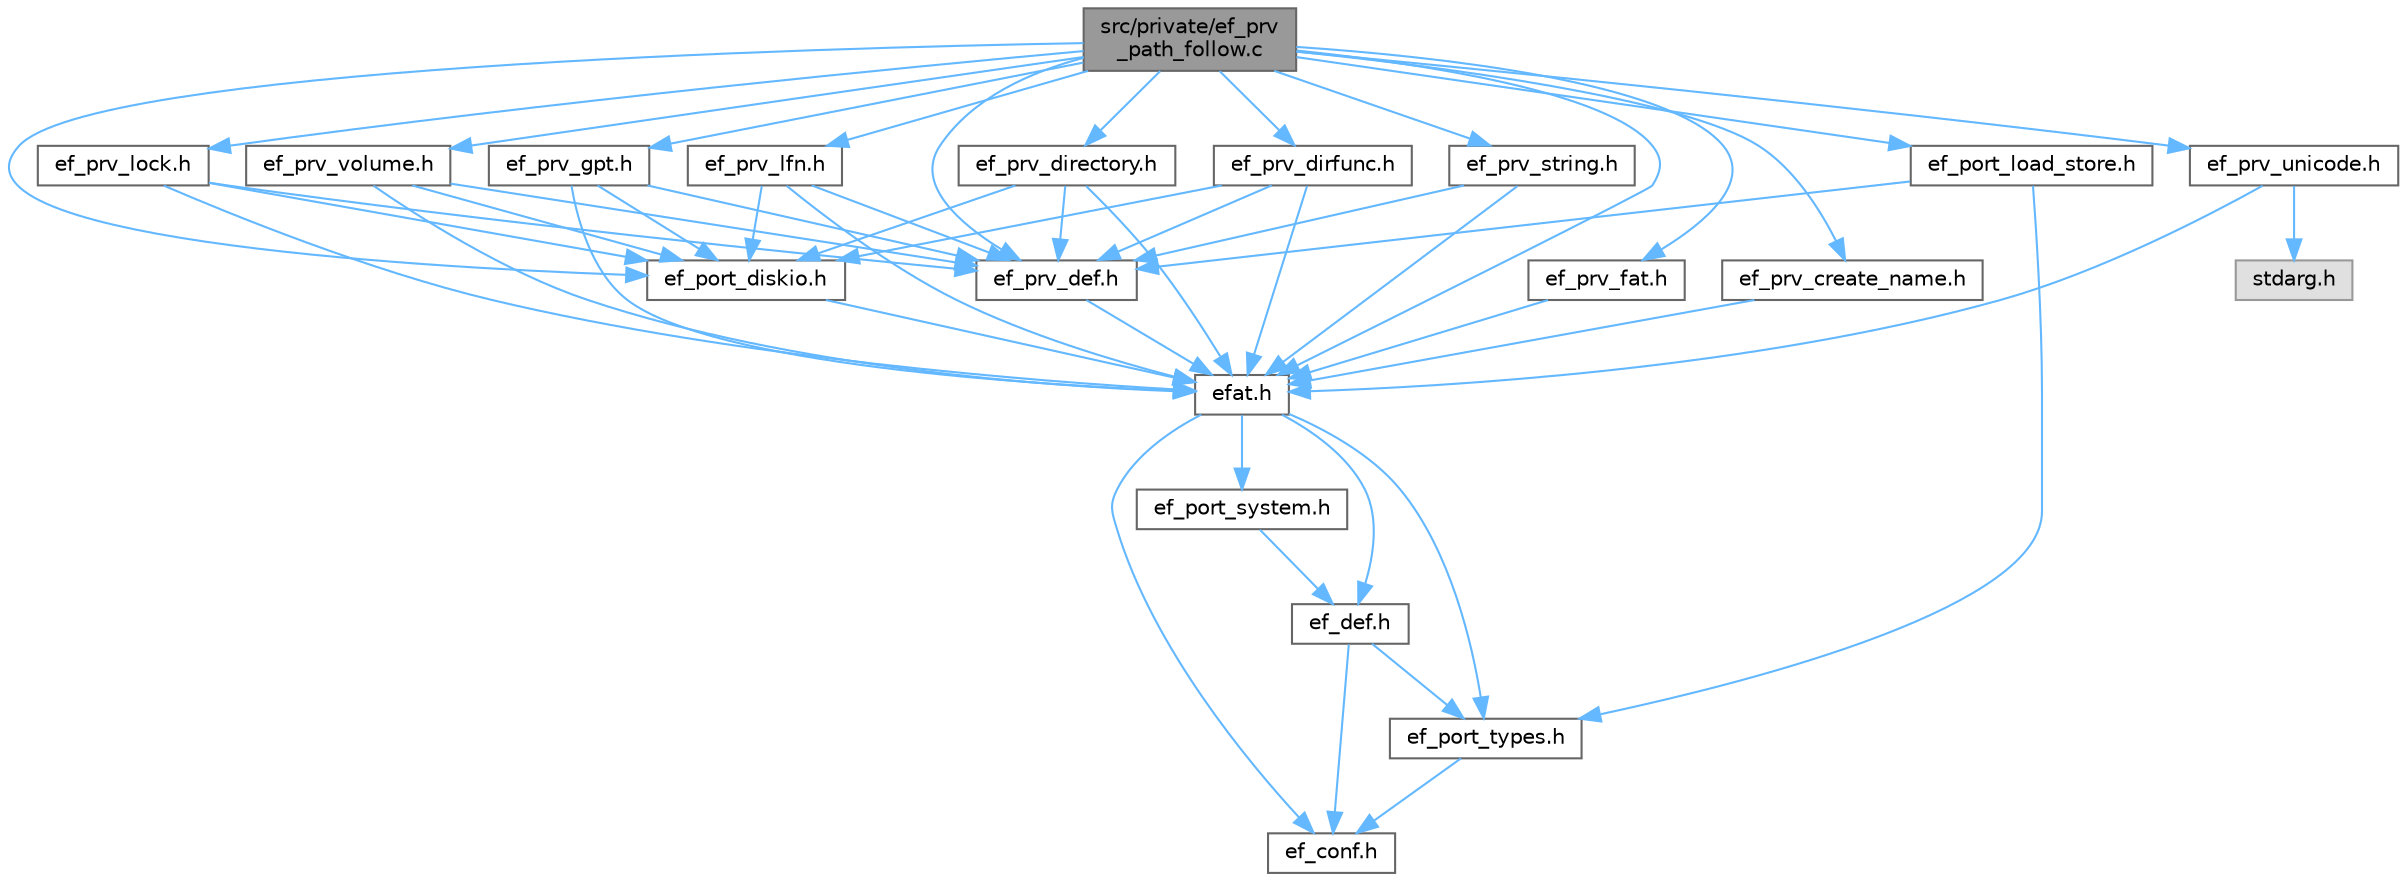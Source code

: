 digraph "src/private/ef_prv_path_follow.c"
{
 // LATEX_PDF_SIZE
  bgcolor="transparent";
  edge [fontname=Helvetica,fontsize=10,labelfontname=Helvetica,labelfontsize=10];
  node [fontname=Helvetica,fontsize=10,shape=box,height=0.2,width=0.4];
  Node1 [id="Node000001",label="src/private/ef_prv\l_path_follow.c",height=0.2,width=0.4,color="gray40", fillcolor="grey60", style="filled", fontcolor="black",tooltip="Code file for functions."];
  Node1 -> Node2 [id="edge1_Node000001_Node000002",color="steelblue1",style="solid",tooltip=" "];
  Node2 [id="Node000002",label="ef_port_load_store.h",height=0.2,width=0.4,color="grey40", fillcolor="white", style="filled",URL="$ef__port__load__store_8h.html",tooltip="Header for portable functions to Load/Store multi-byte words with unaligned access Needed for access ..."];
  Node2 -> Node3 [id="edge2_Node000002_Node000003",color="steelblue1",style="solid",tooltip=" "];
  Node3 [id="Node000003",label="ef_prv_def.h",height=0.2,width=0.4,color="grey40", fillcolor="white", style="filled",URL="$ef__prv__def_8h.html",tooltip="Private definitions."];
  Node3 -> Node4 [id="edge3_Node000003_Node000004",color="steelblue1",style="solid",tooltip=" "];
  Node4 [id="Node000004",label="efat.h",height=0.2,width=0.4,color="grey40", fillcolor="white", style="filled",URL="$efat_8h.html",tooltip="Header file for eFAT module."];
  Node4 -> Node5 [id="edge4_Node000004_Node000005",color="steelblue1",style="solid",tooltip=" "];
  Node5 [id="Node000005",label="ef_def.h",height=0.2,width=0.4,color="grey40", fillcolor="white", style="filled",URL="$ef__def_8h.html",tooltip="Public definitions for eFAT."];
  Node5 -> Node6 [id="edge5_Node000005_Node000006",color="steelblue1",style="solid",tooltip=" "];
  Node6 [id="Node000006",label="ef_conf.h",height=0.2,width=0.4,color="grey40", fillcolor="white", style="filled",URL="$ef__conf_8h.html",tooltip="Header file for eFAT module configuration."];
  Node5 -> Node7 [id="edge6_Node000005_Node000007",color="steelblue1",style="solid",tooltip=" "];
  Node7 [id="Node000007",label="ef_port_types.h",height=0.2,width=0.4,color="grey40", fillcolor="white", style="filled",URL="$ef__port__types_8h.html",tooltip="Header file for types definitions."];
  Node7 -> Node6 [id="edge7_Node000007_Node000006",color="steelblue1",style="solid",tooltip=" "];
  Node4 -> Node6 [id="edge8_Node000004_Node000006",color="steelblue1",style="solid",tooltip=" "];
  Node4 -> Node7 [id="edge9_Node000004_Node000007",color="steelblue1",style="solid",tooltip=" "];
  Node4 -> Node8 [id="edge10_Node000004_Node000008",color="steelblue1",style="solid",tooltip=" "];
  Node8 [id="Node000008",label="ef_port_system.h",height=0.2,width=0.4,color="grey40", fillcolor="white", style="filled",URL="$ef__port__system_8h.html",tooltip="Header file for portable system functions."];
  Node8 -> Node5 [id="edge11_Node000008_Node000005",color="steelblue1",style="solid",tooltip=" "];
  Node2 -> Node7 [id="edge12_Node000002_Node000007",color="steelblue1",style="solid",tooltip=" "];
  Node1 -> Node4 [id="edge13_Node000001_Node000004",color="steelblue1",style="solid",tooltip=" "];
  Node1 -> Node3 [id="edge14_Node000001_Node000003",color="steelblue1",style="solid",tooltip=" "];
  Node1 -> Node9 [id="edge15_Node000001_Node000009",color="steelblue1",style="solid",tooltip=" "];
  Node9 [id="Node000009",label="ef_prv_fat.h",height=0.2,width=0.4,color="grey40", fillcolor="white", style="filled",URL="$ef__prv__fat_8h.html",tooltip="Private Header file."];
  Node9 -> Node4 [id="edge16_Node000009_Node000004",color="steelblue1",style="solid",tooltip=" "];
  Node1 -> Node10 [id="edge17_Node000001_Node000010",color="steelblue1",style="solid",tooltip=" "];
  Node10 [id="Node000010",label="ef_port_diskio.h",height=0.2,width=0.4,color="grey40", fillcolor="white", style="filled",URL="$ef__port__diskio_8h.html",tooltip="Header file for Low level disk interface."];
  Node10 -> Node4 [id="edge18_Node000010_Node000004",color="steelblue1",style="solid",tooltip=" "];
  Node1 -> Node11 [id="edge19_Node000001_Node000011",color="steelblue1",style="solid",tooltip=" "];
  Node11 [id="Node000011",label="ef_prv_create_name.h",height=0.2,width=0.4,color="grey40", fillcolor="white", style="filled",URL="$ef__prv__create__name_8h.html",tooltip="Private Header file."];
  Node11 -> Node4 [id="edge20_Node000011_Node000004",color="steelblue1",style="solid",tooltip=" "];
  Node1 -> Node12 [id="edge21_Node000001_Node000012",color="steelblue1",style="solid",tooltip=" "];
  Node12 [id="Node000012",label="ef_prv_directory.h",height=0.2,width=0.4,color="grey40", fillcolor="white", style="filled",URL="$ef__prv__directory_8h.html",tooltip="Private Header file for directory handling."];
  Node12 -> Node4 [id="edge22_Node000012_Node000004",color="steelblue1",style="solid",tooltip=" "];
  Node12 -> Node10 [id="edge23_Node000012_Node000010",color="steelblue1",style="solid",tooltip=" "];
  Node12 -> Node3 [id="edge24_Node000012_Node000003",color="steelblue1",style="solid",tooltip=" "];
  Node1 -> Node13 [id="edge25_Node000001_Node000013",color="steelblue1",style="solid",tooltip=" "];
  Node13 [id="Node000013",label="ef_prv_dirfunc.h",height=0.2,width=0.4,color="grey40", fillcolor="white", style="filled",URL="$ef__prv__dirfunc_8h_source.html",tooltip=" "];
  Node13 -> Node4 [id="edge26_Node000013_Node000004",color="steelblue1",style="solid",tooltip=" "];
  Node13 -> Node10 [id="edge27_Node000013_Node000010",color="steelblue1",style="solid",tooltip=" "];
  Node13 -> Node3 [id="edge28_Node000013_Node000003",color="steelblue1",style="solid",tooltip=" "];
  Node1 -> Node14 [id="edge29_Node000001_Node000014",color="steelblue1",style="solid",tooltip=" "];
  Node14 [id="Node000014",label="ef_prv_lock.h",height=0.2,width=0.4,color="grey40", fillcolor="white", style="filled",URL="$ef__prv__lock_8h.html",tooltip="Private Header file for access control to the volume."];
  Node14 -> Node10 [id="edge30_Node000014_Node000010",color="steelblue1",style="solid",tooltip=" "];
  Node14 -> Node4 [id="edge31_Node000014_Node000004",color="steelblue1",style="solid",tooltip=" "];
  Node14 -> Node3 [id="edge32_Node000014_Node000003",color="steelblue1",style="solid",tooltip=" "];
  Node1 -> Node15 [id="edge33_Node000001_Node000015",color="steelblue1",style="solid",tooltip=" "];
  Node15 [id="Node000015",label="ef_prv_string.h",height=0.2,width=0.4,color="grey40", fillcolor="white", style="filled",URL="$ef__prv__string_8h.html",tooltip="Private Header file for string functions."];
  Node15 -> Node4 [id="edge34_Node000015_Node000004",color="steelblue1",style="solid",tooltip=" "];
  Node15 -> Node3 [id="edge35_Node000015_Node000003",color="steelblue1",style="solid",tooltip=" "];
  Node1 -> Node16 [id="edge36_Node000001_Node000016",color="steelblue1",style="solid",tooltip=" "];
  Node16 [id="Node000016",label="ef_prv_volume.h",height=0.2,width=0.4,color="grey40", fillcolor="white", style="filled",URL="$ef__prv__volume_8h.html",tooltip="Private volume access management."];
  Node16 -> Node4 [id="edge37_Node000016_Node000004",color="steelblue1",style="solid",tooltip=" "];
  Node16 -> Node10 [id="edge38_Node000016_Node000010",color="steelblue1",style="solid",tooltip=" "];
  Node16 -> Node3 [id="edge39_Node000016_Node000003",color="steelblue1",style="solid",tooltip=" "];
  Node1 -> Node17 [id="edge40_Node000001_Node000017",color="steelblue1",style="solid",tooltip=" "];
  Node17 [id="Node000017",label="ef_prv_gpt.h",height=0.2,width=0.4,color="grey40", fillcolor="white", style="filled",URL="$ef__prv__gpt_8h.html",tooltip="Private GPT support function."];
  Node17 -> Node4 [id="edge41_Node000017_Node000004",color="steelblue1",style="solid",tooltip=" "];
  Node17 -> Node10 [id="edge42_Node000017_Node000010",color="steelblue1",style="solid",tooltip=" "];
  Node17 -> Node3 [id="edge43_Node000017_Node000003",color="steelblue1",style="solid",tooltip=" "];
  Node1 -> Node18 [id="edge44_Node000001_Node000018",color="steelblue1",style="solid",tooltip=" "];
  Node18 [id="Node000018",label="ef_prv_lfn.h",height=0.2,width=0.4,color="grey40", fillcolor="white", style="filled",URL="$ef__prv__lfn_8h.html",tooltip="Private header for Long File Name support."];
  Node18 -> Node4 [id="edge45_Node000018_Node000004",color="steelblue1",style="solid",tooltip=" "];
  Node18 -> Node10 [id="edge46_Node000018_Node000010",color="steelblue1",style="solid",tooltip=" "];
  Node18 -> Node3 [id="edge47_Node000018_Node000003",color="steelblue1",style="solid",tooltip=" "];
  Node1 -> Node19 [id="edge48_Node000001_Node000019",color="steelblue1",style="solid",tooltip=" "];
  Node19 [id="Node000019",label="ef_prv_unicode.h",height=0.2,width=0.4,color="grey40", fillcolor="white", style="filled",URL="$ef__prv__unicode_8h.html",tooltip="Private Header for unicode support."];
  Node19 -> Node4 [id="edge49_Node000019_Node000004",color="steelblue1",style="solid",tooltip=" "];
  Node19 -> Node20 [id="edge50_Node000019_Node000020",color="steelblue1",style="solid",tooltip=" "];
  Node20 [id="Node000020",label="stdarg.h",height=0.2,width=0.4,color="grey60", fillcolor="#E0E0E0", style="filled",tooltip=" "];
}
